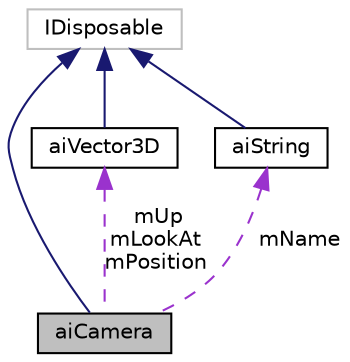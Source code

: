 digraph "aiCamera"
{
  edge [fontname="Helvetica",fontsize="10",labelfontname="Helvetica",labelfontsize="10"];
  node [fontname="Helvetica",fontsize="10",shape=record];
  Node1 [label="aiCamera",height=0.2,width=0.4,color="black", fillcolor="grey75", style="filled", fontcolor="black"];
  Node2 -> Node1 [dir="back",color="midnightblue",fontsize="10",style="solid"];
  Node2 [label="IDisposable",height=0.2,width=0.4,color="grey75", fillcolor="white", style="filled"];
  Node3 -> Node1 [dir="back",color="darkorchid3",fontsize="10",style="dashed",label=" mUp\nmLookAt\nmPosition" ];
  Node3 [label="aiVector3D",height=0.2,width=0.4,color="black", fillcolor="white", style="filled",URL="$structai_vector3_d.html"];
  Node2 -> Node3 [dir="back",color="midnightblue",fontsize="10",style="solid"];
  Node4 -> Node1 [dir="back",color="darkorchid3",fontsize="10",style="dashed",label=" mName" ];
  Node4 [label="aiString",height=0.2,width=0.4,color="black", fillcolor="white", style="filled",URL="$structai_string.html"];
  Node2 -> Node4 [dir="back",color="midnightblue",fontsize="10",style="solid"];
}
